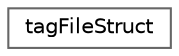 digraph "类继承关系图"
{
 // LATEX_PDF_SIZE
  bgcolor="transparent";
  edge [fontname=Helvetica,fontsize=10,labelfontname=Helvetica,labelfontsize=10];
  node [fontname=Helvetica,fontsize=10,shape=box,height=0.2,width=0.4];
  rankdir="LR";
  Node0 [id="Node000000",label="tagFileStruct",height=0.2,width=0.4,color="grey40", fillcolor="white", style="filled",URL="$structtag_file_struct.html",tooltip="要发送的文件结构。"];
}
